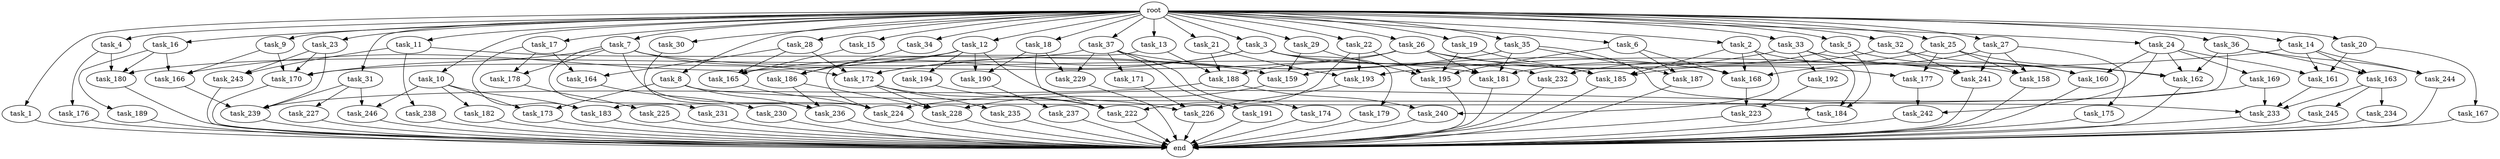digraph G {
  root [size="0.000000"];
  task_1 [size="10.240000"];
  task_2 [size="10.240000"];
  task_3 [size="10.240000"];
  task_4 [size="10.240000"];
  task_5 [size="10.240000"];
  task_6 [size="10.240000"];
  task_7 [size="10.240000"];
  task_8 [size="10.240000"];
  task_9 [size="10.240000"];
  task_10 [size="10.240000"];
  task_11 [size="10.240000"];
  task_12 [size="10.240000"];
  task_13 [size="10.240000"];
  task_14 [size="10.240000"];
  task_15 [size="10.240000"];
  task_16 [size="10.240000"];
  task_17 [size="10.240000"];
  task_18 [size="10.240000"];
  task_19 [size="10.240000"];
  task_20 [size="10.240000"];
  task_21 [size="10.240000"];
  task_22 [size="10.240000"];
  task_23 [size="10.240000"];
  task_24 [size="10.240000"];
  task_25 [size="10.240000"];
  task_26 [size="10.240000"];
  task_27 [size="10.240000"];
  task_28 [size="10.240000"];
  task_29 [size="10.240000"];
  task_30 [size="10.240000"];
  task_31 [size="10.240000"];
  task_32 [size="10.240000"];
  task_33 [size="10.240000"];
  task_34 [size="10.240000"];
  task_35 [size="10.240000"];
  task_36 [size="10.240000"];
  task_37 [size="10.240000"];
  task_158 [size="8504035246.080000"];
  task_159 [size="8504035246.080000"];
  task_160 [size="16063177687.040001"];
  task_161 [size="24137716203.520000"];
  task_162 [size="15032385536.000000"];
  task_163 [size="11682311045.120001"];
  task_164 [size="3521873182.720000"];
  task_165 [size="12884901888.000000"];
  task_166 [size="8504035246.080000"];
  task_167 [size="8589934592.000000"];
  task_168 [size="16922171146.240000"];
  task_169 [size="6957847019.520000"];
  task_170 [size="11252814315.520000"];
  task_171 [size="8589934592.000000"];
  task_172 [size="5841155522.560000"];
  task_173 [size="8418135900.160000"];
  task_174 [size="8589934592.000000"];
  task_175 [size="2147483648.000000"];
  task_176 [size="2147483648.000000"];
  task_177 [size="9706626088.960001"];
  task_178 [size="2147483648.000000"];
  task_179 [size="2147483648.000000"];
  task_180 [size="17695265259.520000"];
  task_181 [size="9191230013.440001"];
  task_182 [size="4209067950.080000"];
  task_183 [size="8675833937.920000"];
  task_184 [size="7129645711.360001"];
  task_185 [size="14173392076.800001"];
  task_186 [size="2920577761.280000"];
  task_187 [size="3865470566.400000"];
  task_188 [size="9964324126.719999"];
  task_189 [size="6957847019.520000"];
  task_190 [size="1116691496.960000"];
  task_191 [size="8589934592.000000"];
  task_192 [size="773094113.280000"];
  task_193 [size="11338713661.440001"];
  task_194 [size="773094113.280000"];
  task_195 [size="12799002542.080000"];
  task_222 [size="6957847019.520000"];
  task_223 [size="6356551598.080000"];
  task_224 [size="19413252177.920002"];
  task_225 [size="343597383.680000"];
  task_226 [size="10737418240.000000"];
  task_227 [size="6957847019.520000"];
  task_228 [size="5583457484.800000"];
  task_229 [size="8933531975.680000"];
  task_230 [size="4209067950.080000"];
  task_231 [size="773094113.280000"];
  task_232 [size="9105330667.520000"];
  task_233 [size="19327352832.000000"];
  task_234 [size="1374389534.720000"];
  task_235 [size="3092376453.120000"];
  task_236 [size="13314398617.600000"];
  task_237 [size="6957847019.520000"];
  task_238 [size="773094113.280000"];
  task_239 [size="14602888806.400000"];
  task_240 [size="6184752906.240000"];
  task_241 [size="12197707120.639999"];
  task_242 [size="9105330667.520000"];
  task_243 [size="4982162063.360000"];
  task_244 [size="11682311045.120001"];
  task_245 [size="1374389534.720000"];
  task_246 [size="11166914969.600000"];
  end [size="0.000000"];

  root -> task_1 [size="1.000000"];
  root -> task_2 [size="1.000000"];
  root -> task_3 [size="1.000000"];
  root -> task_4 [size="1.000000"];
  root -> task_5 [size="1.000000"];
  root -> task_6 [size="1.000000"];
  root -> task_7 [size="1.000000"];
  root -> task_8 [size="1.000000"];
  root -> task_9 [size="1.000000"];
  root -> task_10 [size="1.000000"];
  root -> task_11 [size="1.000000"];
  root -> task_12 [size="1.000000"];
  root -> task_13 [size="1.000000"];
  root -> task_14 [size="1.000000"];
  root -> task_15 [size="1.000000"];
  root -> task_16 [size="1.000000"];
  root -> task_17 [size="1.000000"];
  root -> task_18 [size="1.000000"];
  root -> task_19 [size="1.000000"];
  root -> task_20 [size="1.000000"];
  root -> task_21 [size="1.000000"];
  root -> task_22 [size="1.000000"];
  root -> task_23 [size="1.000000"];
  root -> task_24 [size="1.000000"];
  root -> task_25 [size="1.000000"];
  root -> task_26 [size="1.000000"];
  root -> task_27 [size="1.000000"];
  root -> task_28 [size="1.000000"];
  root -> task_29 [size="1.000000"];
  root -> task_30 [size="1.000000"];
  root -> task_31 [size="1.000000"];
  root -> task_32 [size="1.000000"];
  root -> task_33 [size="1.000000"];
  root -> task_34 [size="1.000000"];
  root -> task_35 [size="1.000000"];
  root -> task_36 [size="1.000000"];
  root -> task_37 [size="1.000000"];
  task_1 -> end [size="1.000000"];
  task_2 -> task_168 [size="301989888.000000"];
  task_2 -> task_185 [size="301989888.000000"];
  task_2 -> task_240 [size="301989888.000000"];
  task_2 -> task_241 [size="301989888.000000"];
  task_3 -> task_158 [size="209715200.000000"];
  task_3 -> task_165 [size="209715200.000000"];
  task_3 -> task_172 [size="209715200.000000"];
  task_3 -> task_179 [size="209715200.000000"];
  task_3 -> task_232 [size="209715200.000000"];
  task_4 -> task_176 [size="209715200.000000"];
  task_4 -> task_180 [size="209715200.000000"];
  task_5 -> task_160 [size="209715200.000000"];
  task_5 -> task_181 [size="209715200.000000"];
  task_5 -> task_184 [size="209715200.000000"];
  task_6 -> task_168 [size="301989888.000000"];
  task_6 -> task_187 [size="301989888.000000"];
  task_6 -> task_195 [size="301989888.000000"];
  task_7 -> task_170 [size="75497472.000000"];
  task_7 -> task_172 [size="75497472.000000"];
  task_7 -> task_178 [size="75497472.000000"];
  task_7 -> task_181 [size="75497472.000000"];
  task_7 -> task_224 [size="75497472.000000"];
  task_7 -> task_231 [size="75497472.000000"];
  task_8 -> task_173 [size="411041792.000000"];
  task_8 -> task_184 [size="411041792.000000"];
  task_8 -> task_236 [size="411041792.000000"];
  task_9 -> task_166 [size="75497472.000000"];
  task_9 -> task_170 [size="75497472.000000"];
  task_10 -> task_173 [size="411041792.000000"];
  task_10 -> task_182 [size="411041792.000000"];
  task_10 -> task_183 [size="411041792.000000"];
  task_10 -> task_246 [size="411041792.000000"];
  task_11 -> task_159 [size="75497472.000000"];
  task_11 -> task_238 [size="75497472.000000"];
  task_11 -> task_243 [size="75497472.000000"];
  task_12 -> task_166 [size="75497472.000000"];
  task_12 -> task_186 [size="75497472.000000"];
  task_12 -> task_190 [size="75497472.000000"];
  task_12 -> task_194 [size="75497472.000000"];
  task_12 -> task_226 [size="75497472.000000"];
  task_13 -> task_188 [size="301989888.000000"];
  task_13 -> task_224 [size="301989888.000000"];
  task_14 -> task_161 [size="838860800.000000"];
  task_14 -> task_163 [size="838860800.000000"];
  task_14 -> task_193 [size="838860800.000000"];
  task_14 -> task_244 [size="838860800.000000"];
  task_15 -> task_165 [size="838860800.000000"];
  task_16 -> task_166 [size="679477248.000000"];
  task_16 -> task_180 [size="679477248.000000"];
  task_16 -> task_189 [size="679477248.000000"];
  task_17 -> task_164 [size="134217728.000000"];
  task_17 -> task_178 [size="134217728.000000"];
  task_17 -> task_183 [size="134217728.000000"];
  task_18 -> task_190 [size="33554432.000000"];
  task_18 -> task_222 [size="33554432.000000"];
  task_18 -> task_229 [size="33554432.000000"];
  task_19 -> task_185 [size="134217728.000000"];
  task_19 -> task_195 [size="134217728.000000"];
  task_20 -> task_161 [size="838860800.000000"];
  task_20 -> task_167 [size="838860800.000000"];
  task_21 -> task_188 [size="134217728.000000"];
  task_21 -> task_193 [size="134217728.000000"];
  task_22 -> task_193 [size="134217728.000000"];
  task_22 -> task_195 [size="134217728.000000"];
  task_22 -> task_222 [size="134217728.000000"];
  task_23 -> task_170 [size="411041792.000000"];
  task_23 -> task_239 [size="411041792.000000"];
  task_23 -> task_243 [size="411041792.000000"];
  task_24 -> task_160 [size="679477248.000000"];
  task_24 -> task_161 [size="679477248.000000"];
  task_24 -> task_162 [size="679477248.000000"];
  task_24 -> task_169 [size="679477248.000000"];
  task_24 -> task_242 [size="679477248.000000"];
  task_25 -> task_158 [size="411041792.000000"];
  task_25 -> task_162 [size="411041792.000000"];
  task_25 -> task_177 [size="411041792.000000"];
  task_25 -> task_185 [size="411041792.000000"];
  task_26 -> task_170 [size="536870912.000000"];
  task_26 -> task_177 [size="536870912.000000"];
  task_26 -> task_181 [size="536870912.000000"];
  task_26 -> task_185 [size="536870912.000000"];
  task_26 -> task_188 [size="536870912.000000"];
  task_27 -> task_158 [size="209715200.000000"];
  task_27 -> task_168 [size="209715200.000000"];
  task_27 -> task_175 [size="209715200.000000"];
  task_27 -> task_241 [size="209715200.000000"];
  task_28 -> task_164 [size="209715200.000000"];
  task_28 -> task_165 [size="209715200.000000"];
  task_28 -> task_172 [size="209715200.000000"];
  task_29 -> task_159 [size="679477248.000000"];
  task_29 -> task_195 [size="679477248.000000"];
  task_30 -> task_236 [size="679477248.000000"];
  task_31 -> task_227 [size="679477248.000000"];
  task_31 -> task_239 [size="679477248.000000"];
  task_31 -> task_246 [size="679477248.000000"];
  task_32 -> task_160 [size="679477248.000000"];
  task_32 -> task_232 [size="679477248.000000"];
  task_32 -> task_241 [size="679477248.000000"];
  task_33 -> task_159 [size="75497472.000000"];
  task_33 -> task_162 [size="75497472.000000"];
  task_33 -> task_184 [size="75497472.000000"];
  task_33 -> task_192 [size="75497472.000000"];
  task_34 -> task_186 [size="209715200.000000"];
  task_35 -> task_172 [size="75497472.000000"];
  task_35 -> task_181 [size="75497472.000000"];
  task_35 -> task_187 [size="75497472.000000"];
  task_35 -> task_233 [size="75497472.000000"];
  task_36 -> task_162 [size="301989888.000000"];
  task_36 -> task_163 [size="301989888.000000"];
  task_36 -> task_183 [size="301989888.000000"];
  task_36 -> task_244 [size="301989888.000000"];
  task_37 -> task_168 [size="838860800.000000"];
  task_37 -> task_171 [size="838860800.000000"];
  task_37 -> task_174 [size="838860800.000000"];
  task_37 -> task_180 [size="838860800.000000"];
  task_37 -> task_191 [size="838860800.000000"];
  task_37 -> task_229 [size="838860800.000000"];
  task_158 -> end [size="1.000000"];
  task_159 -> task_228 [size="33554432.000000"];
  task_160 -> end [size="1.000000"];
  task_161 -> task_233 [size="838860800.000000"];
  task_162 -> end [size="1.000000"];
  task_163 -> task_233 [size="134217728.000000"];
  task_163 -> task_234 [size="134217728.000000"];
  task_163 -> task_245 [size="134217728.000000"];
  task_164 -> task_230 [size="411041792.000000"];
  task_165 -> task_224 [size="679477248.000000"];
  task_166 -> task_239 [size="33554432.000000"];
  task_167 -> end [size="1.000000"];
  task_168 -> task_223 [size="209715200.000000"];
  task_169 -> task_224 [size="838860800.000000"];
  task_169 -> task_233 [size="838860800.000000"];
  task_170 -> end [size="1.000000"];
  task_171 -> task_226 [size="134217728.000000"];
  task_172 -> task_222 [size="301989888.000000"];
  task_172 -> task_228 [size="301989888.000000"];
  task_172 -> task_235 [size="301989888.000000"];
  task_173 -> end [size="1.000000"];
  task_174 -> end [size="1.000000"];
  task_175 -> end [size="1.000000"];
  task_176 -> end [size="1.000000"];
  task_177 -> task_242 [size="209715200.000000"];
  task_178 -> task_225 [size="33554432.000000"];
  task_179 -> end [size="1.000000"];
  task_180 -> end [size="1.000000"];
  task_181 -> end [size="1.000000"];
  task_182 -> end [size="1.000000"];
  task_183 -> end [size="1.000000"];
  task_184 -> end [size="1.000000"];
  task_185 -> end [size="1.000000"];
  task_186 -> task_228 [size="209715200.000000"];
  task_186 -> task_236 [size="209715200.000000"];
  task_187 -> end [size="1.000000"];
  task_188 -> task_239 [size="301989888.000000"];
  task_188 -> task_240 [size="301989888.000000"];
  task_189 -> end [size="1.000000"];
  task_190 -> task_237 [size="679477248.000000"];
  task_191 -> end [size="1.000000"];
  task_192 -> task_223 [size="411041792.000000"];
  task_193 -> task_226 [size="838860800.000000"];
  task_194 -> task_222 [size="209715200.000000"];
  task_195 -> end [size="1.000000"];
  task_222 -> end [size="1.000000"];
  task_223 -> end [size="1.000000"];
  task_224 -> end [size="1.000000"];
  task_225 -> end [size="1.000000"];
  task_226 -> end [size="1.000000"];
  task_227 -> end [size="1.000000"];
  task_228 -> end [size="1.000000"];
  task_229 -> end [size="1.000000"];
  task_230 -> end [size="1.000000"];
  task_231 -> end [size="1.000000"];
  task_232 -> end [size="1.000000"];
  task_233 -> end [size="1.000000"];
  task_234 -> end [size="1.000000"];
  task_235 -> end [size="1.000000"];
  task_236 -> end [size="1.000000"];
  task_237 -> end [size="1.000000"];
  task_238 -> end [size="1.000000"];
  task_239 -> end [size="1.000000"];
  task_240 -> end [size="1.000000"];
  task_241 -> end [size="1.000000"];
  task_242 -> end [size="1.000000"];
  task_243 -> end [size="1.000000"];
  task_244 -> end [size="1.000000"];
  task_245 -> end [size="1.000000"];
  task_246 -> end [size="1.000000"];
}
